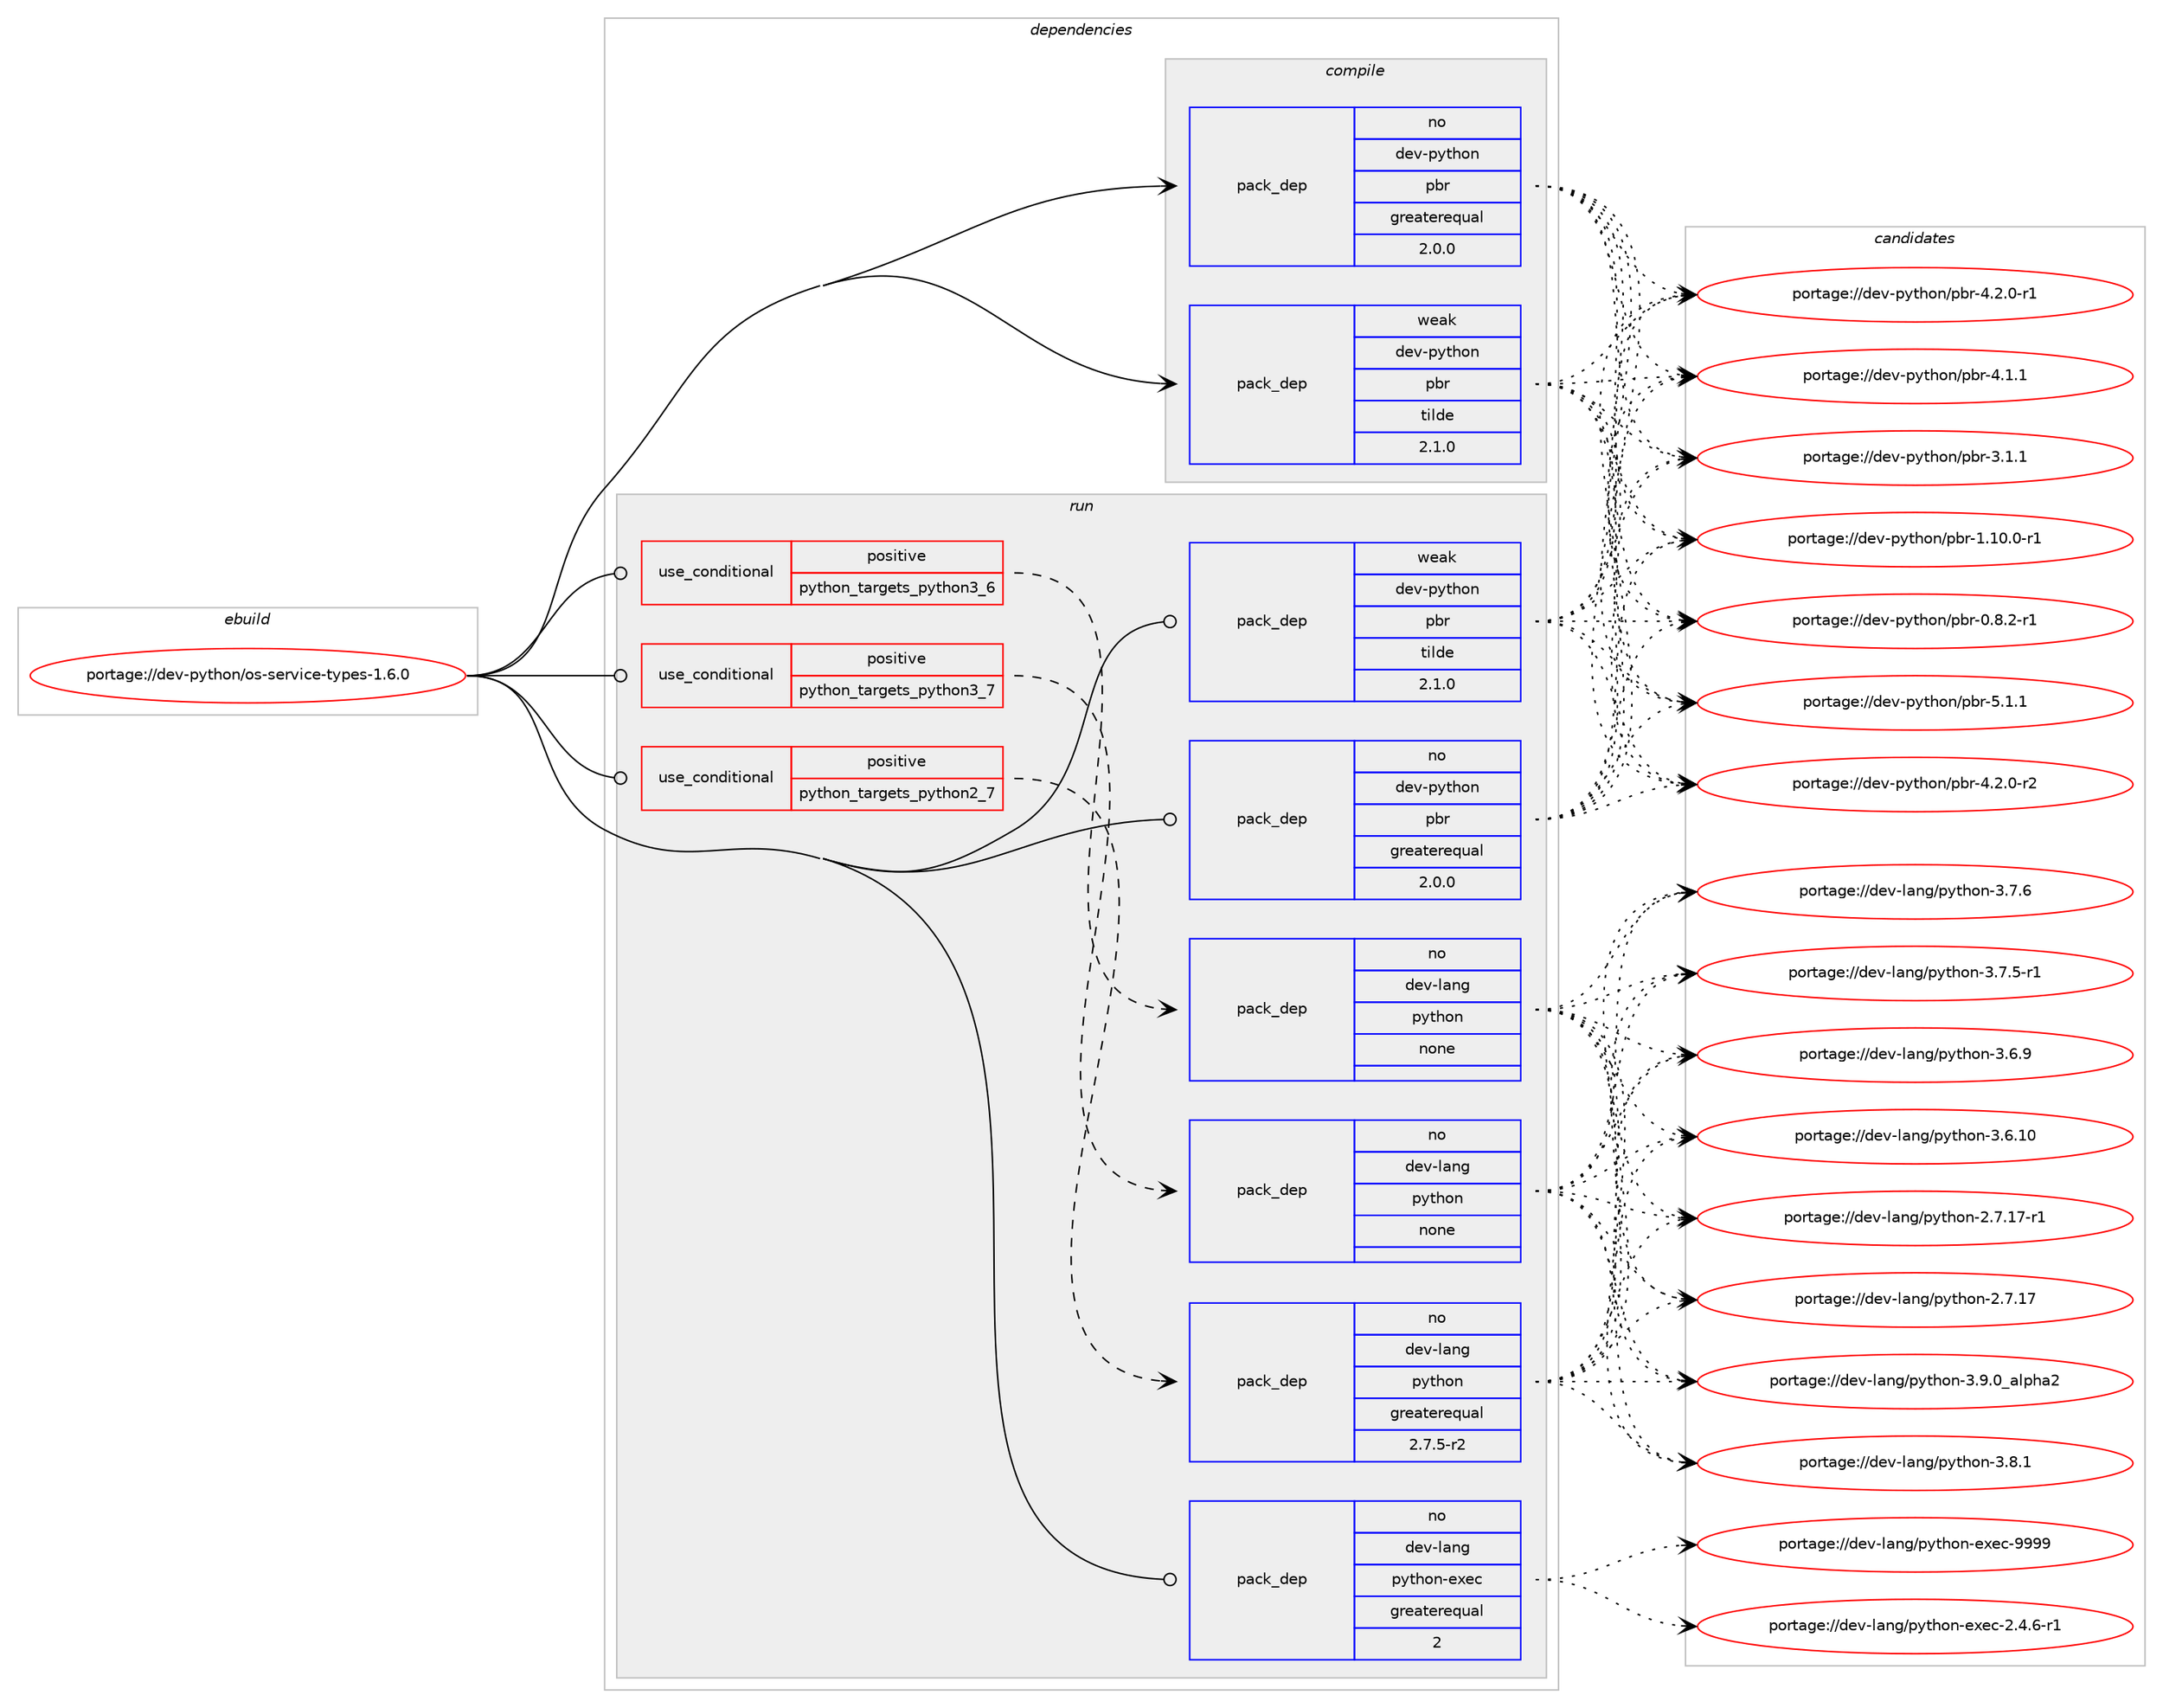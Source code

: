 digraph prolog {

# *************
# Graph options
# *************

newrank=true;
concentrate=true;
compound=true;
graph [rankdir=LR,fontname=Helvetica,fontsize=10,ranksep=1.5];#, ranksep=2.5, nodesep=0.2];
edge  [arrowhead=vee];
node  [fontname=Helvetica,fontsize=10];

# **********
# The ebuild
# **********

subgraph cluster_leftcol {
color=gray;
label=<<i>ebuild</i>>;
id [label="portage://dev-python/os-service-types-1.6.0", color=red, width=4, href="../dev-python/os-service-types-1.6.0.svg"];
}

# ****************
# The dependencies
# ****************

subgraph cluster_midcol {
color=gray;
label=<<i>dependencies</i>>;
subgraph cluster_compile {
fillcolor="#eeeeee";
style=filled;
label=<<i>compile</i>>;
subgraph pack329709 {
dependency446490 [label=<<TABLE BORDER="0" CELLBORDER="1" CELLSPACING="0" CELLPADDING="4" WIDTH="220"><TR><TD ROWSPAN="6" CELLPADDING="30">pack_dep</TD></TR><TR><TD WIDTH="110">no</TD></TR><TR><TD>dev-python</TD></TR><TR><TD>pbr</TD></TR><TR><TD>greaterequal</TD></TR><TR><TD>2.0.0</TD></TR></TABLE>>, shape=none, color=blue];
}
id:e -> dependency446490:w [weight=20,style="solid",arrowhead="vee"];
subgraph pack329710 {
dependency446491 [label=<<TABLE BORDER="0" CELLBORDER="1" CELLSPACING="0" CELLPADDING="4" WIDTH="220"><TR><TD ROWSPAN="6" CELLPADDING="30">pack_dep</TD></TR><TR><TD WIDTH="110">weak</TD></TR><TR><TD>dev-python</TD></TR><TR><TD>pbr</TD></TR><TR><TD>tilde</TD></TR><TR><TD>2.1.0</TD></TR></TABLE>>, shape=none, color=blue];
}
id:e -> dependency446491:w [weight=20,style="solid",arrowhead="vee"];
}
subgraph cluster_compileandrun {
fillcolor="#eeeeee";
style=filled;
label=<<i>compile and run</i>>;
}
subgraph cluster_run {
fillcolor="#eeeeee";
style=filled;
label=<<i>run</i>>;
subgraph cond111806 {
dependency446492 [label=<<TABLE BORDER="0" CELLBORDER="1" CELLSPACING="0" CELLPADDING="4"><TR><TD ROWSPAN="3" CELLPADDING="10">use_conditional</TD></TR><TR><TD>positive</TD></TR><TR><TD>python_targets_python2_7</TD></TR></TABLE>>, shape=none, color=red];
subgraph pack329711 {
dependency446493 [label=<<TABLE BORDER="0" CELLBORDER="1" CELLSPACING="0" CELLPADDING="4" WIDTH="220"><TR><TD ROWSPAN="6" CELLPADDING="30">pack_dep</TD></TR><TR><TD WIDTH="110">no</TD></TR><TR><TD>dev-lang</TD></TR><TR><TD>python</TD></TR><TR><TD>greaterequal</TD></TR><TR><TD>2.7.5-r2</TD></TR></TABLE>>, shape=none, color=blue];
}
dependency446492:e -> dependency446493:w [weight=20,style="dashed",arrowhead="vee"];
}
id:e -> dependency446492:w [weight=20,style="solid",arrowhead="odot"];
subgraph cond111807 {
dependency446494 [label=<<TABLE BORDER="0" CELLBORDER="1" CELLSPACING="0" CELLPADDING="4"><TR><TD ROWSPAN="3" CELLPADDING="10">use_conditional</TD></TR><TR><TD>positive</TD></TR><TR><TD>python_targets_python3_6</TD></TR></TABLE>>, shape=none, color=red];
subgraph pack329712 {
dependency446495 [label=<<TABLE BORDER="0" CELLBORDER="1" CELLSPACING="0" CELLPADDING="4" WIDTH="220"><TR><TD ROWSPAN="6" CELLPADDING="30">pack_dep</TD></TR><TR><TD WIDTH="110">no</TD></TR><TR><TD>dev-lang</TD></TR><TR><TD>python</TD></TR><TR><TD>none</TD></TR><TR><TD></TD></TR></TABLE>>, shape=none, color=blue];
}
dependency446494:e -> dependency446495:w [weight=20,style="dashed",arrowhead="vee"];
}
id:e -> dependency446494:w [weight=20,style="solid",arrowhead="odot"];
subgraph cond111808 {
dependency446496 [label=<<TABLE BORDER="0" CELLBORDER="1" CELLSPACING="0" CELLPADDING="4"><TR><TD ROWSPAN="3" CELLPADDING="10">use_conditional</TD></TR><TR><TD>positive</TD></TR><TR><TD>python_targets_python3_7</TD></TR></TABLE>>, shape=none, color=red];
subgraph pack329713 {
dependency446497 [label=<<TABLE BORDER="0" CELLBORDER="1" CELLSPACING="0" CELLPADDING="4" WIDTH="220"><TR><TD ROWSPAN="6" CELLPADDING="30">pack_dep</TD></TR><TR><TD WIDTH="110">no</TD></TR><TR><TD>dev-lang</TD></TR><TR><TD>python</TD></TR><TR><TD>none</TD></TR><TR><TD></TD></TR></TABLE>>, shape=none, color=blue];
}
dependency446496:e -> dependency446497:w [weight=20,style="dashed",arrowhead="vee"];
}
id:e -> dependency446496:w [weight=20,style="solid",arrowhead="odot"];
subgraph pack329714 {
dependency446498 [label=<<TABLE BORDER="0" CELLBORDER="1" CELLSPACING="0" CELLPADDING="4" WIDTH="220"><TR><TD ROWSPAN="6" CELLPADDING="30">pack_dep</TD></TR><TR><TD WIDTH="110">no</TD></TR><TR><TD>dev-lang</TD></TR><TR><TD>python-exec</TD></TR><TR><TD>greaterequal</TD></TR><TR><TD>2</TD></TR></TABLE>>, shape=none, color=blue];
}
id:e -> dependency446498:w [weight=20,style="solid",arrowhead="odot"];
subgraph pack329715 {
dependency446499 [label=<<TABLE BORDER="0" CELLBORDER="1" CELLSPACING="0" CELLPADDING="4" WIDTH="220"><TR><TD ROWSPAN="6" CELLPADDING="30">pack_dep</TD></TR><TR><TD WIDTH="110">no</TD></TR><TR><TD>dev-python</TD></TR><TR><TD>pbr</TD></TR><TR><TD>greaterequal</TD></TR><TR><TD>2.0.0</TD></TR></TABLE>>, shape=none, color=blue];
}
id:e -> dependency446499:w [weight=20,style="solid",arrowhead="odot"];
subgraph pack329716 {
dependency446500 [label=<<TABLE BORDER="0" CELLBORDER="1" CELLSPACING="0" CELLPADDING="4" WIDTH="220"><TR><TD ROWSPAN="6" CELLPADDING="30">pack_dep</TD></TR><TR><TD WIDTH="110">weak</TD></TR><TR><TD>dev-python</TD></TR><TR><TD>pbr</TD></TR><TR><TD>tilde</TD></TR><TR><TD>2.1.0</TD></TR></TABLE>>, shape=none, color=blue];
}
id:e -> dependency446500:w [weight=20,style="solid",arrowhead="odot"];
}
}

# **************
# The candidates
# **************

subgraph cluster_choices {
rank=same;
color=gray;
label=<<i>candidates</i>>;

subgraph choice329709 {
color=black;
nodesep=1;
choice100101118451121211161041111104711298114455346494649 [label="portage://dev-python/pbr-5.1.1", color=red, width=4,href="../dev-python/pbr-5.1.1.svg"];
choice1001011184511212111610411111047112981144552465046484511450 [label="portage://dev-python/pbr-4.2.0-r2", color=red, width=4,href="../dev-python/pbr-4.2.0-r2.svg"];
choice1001011184511212111610411111047112981144552465046484511449 [label="portage://dev-python/pbr-4.2.0-r1", color=red, width=4,href="../dev-python/pbr-4.2.0-r1.svg"];
choice100101118451121211161041111104711298114455246494649 [label="portage://dev-python/pbr-4.1.1", color=red, width=4,href="../dev-python/pbr-4.1.1.svg"];
choice100101118451121211161041111104711298114455146494649 [label="portage://dev-python/pbr-3.1.1", color=red, width=4,href="../dev-python/pbr-3.1.1.svg"];
choice100101118451121211161041111104711298114454946494846484511449 [label="portage://dev-python/pbr-1.10.0-r1", color=red, width=4,href="../dev-python/pbr-1.10.0-r1.svg"];
choice1001011184511212111610411111047112981144548465646504511449 [label="portage://dev-python/pbr-0.8.2-r1", color=red, width=4,href="../dev-python/pbr-0.8.2-r1.svg"];
dependency446490:e -> choice100101118451121211161041111104711298114455346494649:w [style=dotted,weight="100"];
dependency446490:e -> choice1001011184511212111610411111047112981144552465046484511450:w [style=dotted,weight="100"];
dependency446490:e -> choice1001011184511212111610411111047112981144552465046484511449:w [style=dotted,weight="100"];
dependency446490:e -> choice100101118451121211161041111104711298114455246494649:w [style=dotted,weight="100"];
dependency446490:e -> choice100101118451121211161041111104711298114455146494649:w [style=dotted,weight="100"];
dependency446490:e -> choice100101118451121211161041111104711298114454946494846484511449:w [style=dotted,weight="100"];
dependency446490:e -> choice1001011184511212111610411111047112981144548465646504511449:w [style=dotted,weight="100"];
}
subgraph choice329710 {
color=black;
nodesep=1;
choice100101118451121211161041111104711298114455346494649 [label="portage://dev-python/pbr-5.1.1", color=red, width=4,href="../dev-python/pbr-5.1.1.svg"];
choice1001011184511212111610411111047112981144552465046484511450 [label="portage://dev-python/pbr-4.2.0-r2", color=red, width=4,href="../dev-python/pbr-4.2.0-r2.svg"];
choice1001011184511212111610411111047112981144552465046484511449 [label="portage://dev-python/pbr-4.2.0-r1", color=red, width=4,href="../dev-python/pbr-4.2.0-r1.svg"];
choice100101118451121211161041111104711298114455246494649 [label="portage://dev-python/pbr-4.1.1", color=red, width=4,href="../dev-python/pbr-4.1.1.svg"];
choice100101118451121211161041111104711298114455146494649 [label="portage://dev-python/pbr-3.1.1", color=red, width=4,href="../dev-python/pbr-3.1.1.svg"];
choice100101118451121211161041111104711298114454946494846484511449 [label="portage://dev-python/pbr-1.10.0-r1", color=red, width=4,href="../dev-python/pbr-1.10.0-r1.svg"];
choice1001011184511212111610411111047112981144548465646504511449 [label="portage://dev-python/pbr-0.8.2-r1", color=red, width=4,href="../dev-python/pbr-0.8.2-r1.svg"];
dependency446491:e -> choice100101118451121211161041111104711298114455346494649:w [style=dotted,weight="100"];
dependency446491:e -> choice1001011184511212111610411111047112981144552465046484511450:w [style=dotted,weight="100"];
dependency446491:e -> choice1001011184511212111610411111047112981144552465046484511449:w [style=dotted,weight="100"];
dependency446491:e -> choice100101118451121211161041111104711298114455246494649:w [style=dotted,weight="100"];
dependency446491:e -> choice100101118451121211161041111104711298114455146494649:w [style=dotted,weight="100"];
dependency446491:e -> choice100101118451121211161041111104711298114454946494846484511449:w [style=dotted,weight="100"];
dependency446491:e -> choice1001011184511212111610411111047112981144548465646504511449:w [style=dotted,weight="100"];
}
subgraph choice329711 {
color=black;
nodesep=1;
choice10010111845108971101034711212111610411111045514657464895971081121049750 [label="portage://dev-lang/python-3.9.0_alpha2", color=red, width=4,href="../dev-lang/python-3.9.0_alpha2.svg"];
choice100101118451089711010347112121116104111110455146564649 [label="portage://dev-lang/python-3.8.1", color=red, width=4,href="../dev-lang/python-3.8.1.svg"];
choice100101118451089711010347112121116104111110455146554654 [label="portage://dev-lang/python-3.7.6", color=red, width=4,href="../dev-lang/python-3.7.6.svg"];
choice1001011184510897110103471121211161041111104551465546534511449 [label="portage://dev-lang/python-3.7.5-r1", color=red, width=4,href="../dev-lang/python-3.7.5-r1.svg"];
choice100101118451089711010347112121116104111110455146544657 [label="portage://dev-lang/python-3.6.9", color=red, width=4,href="../dev-lang/python-3.6.9.svg"];
choice10010111845108971101034711212111610411111045514654464948 [label="portage://dev-lang/python-3.6.10", color=red, width=4,href="../dev-lang/python-3.6.10.svg"];
choice100101118451089711010347112121116104111110455046554649554511449 [label="portage://dev-lang/python-2.7.17-r1", color=red, width=4,href="../dev-lang/python-2.7.17-r1.svg"];
choice10010111845108971101034711212111610411111045504655464955 [label="portage://dev-lang/python-2.7.17", color=red, width=4,href="../dev-lang/python-2.7.17.svg"];
dependency446493:e -> choice10010111845108971101034711212111610411111045514657464895971081121049750:w [style=dotted,weight="100"];
dependency446493:e -> choice100101118451089711010347112121116104111110455146564649:w [style=dotted,weight="100"];
dependency446493:e -> choice100101118451089711010347112121116104111110455146554654:w [style=dotted,weight="100"];
dependency446493:e -> choice1001011184510897110103471121211161041111104551465546534511449:w [style=dotted,weight="100"];
dependency446493:e -> choice100101118451089711010347112121116104111110455146544657:w [style=dotted,weight="100"];
dependency446493:e -> choice10010111845108971101034711212111610411111045514654464948:w [style=dotted,weight="100"];
dependency446493:e -> choice100101118451089711010347112121116104111110455046554649554511449:w [style=dotted,weight="100"];
dependency446493:e -> choice10010111845108971101034711212111610411111045504655464955:w [style=dotted,weight="100"];
}
subgraph choice329712 {
color=black;
nodesep=1;
choice10010111845108971101034711212111610411111045514657464895971081121049750 [label="portage://dev-lang/python-3.9.0_alpha2", color=red, width=4,href="../dev-lang/python-3.9.0_alpha2.svg"];
choice100101118451089711010347112121116104111110455146564649 [label="portage://dev-lang/python-3.8.1", color=red, width=4,href="../dev-lang/python-3.8.1.svg"];
choice100101118451089711010347112121116104111110455146554654 [label="portage://dev-lang/python-3.7.6", color=red, width=4,href="../dev-lang/python-3.7.6.svg"];
choice1001011184510897110103471121211161041111104551465546534511449 [label="portage://dev-lang/python-3.7.5-r1", color=red, width=4,href="../dev-lang/python-3.7.5-r1.svg"];
choice100101118451089711010347112121116104111110455146544657 [label="portage://dev-lang/python-3.6.9", color=red, width=4,href="../dev-lang/python-3.6.9.svg"];
choice10010111845108971101034711212111610411111045514654464948 [label="portage://dev-lang/python-3.6.10", color=red, width=4,href="../dev-lang/python-3.6.10.svg"];
choice100101118451089711010347112121116104111110455046554649554511449 [label="portage://dev-lang/python-2.7.17-r1", color=red, width=4,href="../dev-lang/python-2.7.17-r1.svg"];
choice10010111845108971101034711212111610411111045504655464955 [label="portage://dev-lang/python-2.7.17", color=red, width=4,href="../dev-lang/python-2.7.17.svg"];
dependency446495:e -> choice10010111845108971101034711212111610411111045514657464895971081121049750:w [style=dotted,weight="100"];
dependency446495:e -> choice100101118451089711010347112121116104111110455146564649:w [style=dotted,weight="100"];
dependency446495:e -> choice100101118451089711010347112121116104111110455146554654:w [style=dotted,weight="100"];
dependency446495:e -> choice1001011184510897110103471121211161041111104551465546534511449:w [style=dotted,weight="100"];
dependency446495:e -> choice100101118451089711010347112121116104111110455146544657:w [style=dotted,weight="100"];
dependency446495:e -> choice10010111845108971101034711212111610411111045514654464948:w [style=dotted,weight="100"];
dependency446495:e -> choice100101118451089711010347112121116104111110455046554649554511449:w [style=dotted,weight="100"];
dependency446495:e -> choice10010111845108971101034711212111610411111045504655464955:w [style=dotted,weight="100"];
}
subgraph choice329713 {
color=black;
nodesep=1;
choice10010111845108971101034711212111610411111045514657464895971081121049750 [label="portage://dev-lang/python-3.9.0_alpha2", color=red, width=4,href="../dev-lang/python-3.9.0_alpha2.svg"];
choice100101118451089711010347112121116104111110455146564649 [label="portage://dev-lang/python-3.8.1", color=red, width=4,href="../dev-lang/python-3.8.1.svg"];
choice100101118451089711010347112121116104111110455146554654 [label="portage://dev-lang/python-3.7.6", color=red, width=4,href="../dev-lang/python-3.7.6.svg"];
choice1001011184510897110103471121211161041111104551465546534511449 [label="portage://dev-lang/python-3.7.5-r1", color=red, width=4,href="../dev-lang/python-3.7.5-r1.svg"];
choice100101118451089711010347112121116104111110455146544657 [label="portage://dev-lang/python-3.6.9", color=red, width=4,href="../dev-lang/python-3.6.9.svg"];
choice10010111845108971101034711212111610411111045514654464948 [label="portage://dev-lang/python-3.6.10", color=red, width=4,href="../dev-lang/python-3.6.10.svg"];
choice100101118451089711010347112121116104111110455046554649554511449 [label="portage://dev-lang/python-2.7.17-r1", color=red, width=4,href="../dev-lang/python-2.7.17-r1.svg"];
choice10010111845108971101034711212111610411111045504655464955 [label="portage://dev-lang/python-2.7.17", color=red, width=4,href="../dev-lang/python-2.7.17.svg"];
dependency446497:e -> choice10010111845108971101034711212111610411111045514657464895971081121049750:w [style=dotted,weight="100"];
dependency446497:e -> choice100101118451089711010347112121116104111110455146564649:w [style=dotted,weight="100"];
dependency446497:e -> choice100101118451089711010347112121116104111110455146554654:w [style=dotted,weight="100"];
dependency446497:e -> choice1001011184510897110103471121211161041111104551465546534511449:w [style=dotted,weight="100"];
dependency446497:e -> choice100101118451089711010347112121116104111110455146544657:w [style=dotted,weight="100"];
dependency446497:e -> choice10010111845108971101034711212111610411111045514654464948:w [style=dotted,weight="100"];
dependency446497:e -> choice100101118451089711010347112121116104111110455046554649554511449:w [style=dotted,weight="100"];
dependency446497:e -> choice10010111845108971101034711212111610411111045504655464955:w [style=dotted,weight="100"];
}
subgraph choice329714 {
color=black;
nodesep=1;
choice10010111845108971101034711212111610411111045101120101994557575757 [label="portage://dev-lang/python-exec-9999", color=red, width=4,href="../dev-lang/python-exec-9999.svg"];
choice10010111845108971101034711212111610411111045101120101994550465246544511449 [label="portage://dev-lang/python-exec-2.4.6-r1", color=red, width=4,href="../dev-lang/python-exec-2.4.6-r1.svg"];
dependency446498:e -> choice10010111845108971101034711212111610411111045101120101994557575757:w [style=dotted,weight="100"];
dependency446498:e -> choice10010111845108971101034711212111610411111045101120101994550465246544511449:w [style=dotted,weight="100"];
}
subgraph choice329715 {
color=black;
nodesep=1;
choice100101118451121211161041111104711298114455346494649 [label="portage://dev-python/pbr-5.1.1", color=red, width=4,href="../dev-python/pbr-5.1.1.svg"];
choice1001011184511212111610411111047112981144552465046484511450 [label="portage://dev-python/pbr-4.2.0-r2", color=red, width=4,href="../dev-python/pbr-4.2.0-r2.svg"];
choice1001011184511212111610411111047112981144552465046484511449 [label="portage://dev-python/pbr-4.2.0-r1", color=red, width=4,href="../dev-python/pbr-4.2.0-r1.svg"];
choice100101118451121211161041111104711298114455246494649 [label="portage://dev-python/pbr-4.1.1", color=red, width=4,href="../dev-python/pbr-4.1.1.svg"];
choice100101118451121211161041111104711298114455146494649 [label="portage://dev-python/pbr-3.1.1", color=red, width=4,href="../dev-python/pbr-3.1.1.svg"];
choice100101118451121211161041111104711298114454946494846484511449 [label="portage://dev-python/pbr-1.10.0-r1", color=red, width=4,href="../dev-python/pbr-1.10.0-r1.svg"];
choice1001011184511212111610411111047112981144548465646504511449 [label="portage://dev-python/pbr-0.8.2-r1", color=red, width=4,href="../dev-python/pbr-0.8.2-r1.svg"];
dependency446499:e -> choice100101118451121211161041111104711298114455346494649:w [style=dotted,weight="100"];
dependency446499:e -> choice1001011184511212111610411111047112981144552465046484511450:w [style=dotted,weight="100"];
dependency446499:e -> choice1001011184511212111610411111047112981144552465046484511449:w [style=dotted,weight="100"];
dependency446499:e -> choice100101118451121211161041111104711298114455246494649:w [style=dotted,weight="100"];
dependency446499:e -> choice100101118451121211161041111104711298114455146494649:w [style=dotted,weight="100"];
dependency446499:e -> choice100101118451121211161041111104711298114454946494846484511449:w [style=dotted,weight="100"];
dependency446499:e -> choice1001011184511212111610411111047112981144548465646504511449:w [style=dotted,weight="100"];
}
subgraph choice329716 {
color=black;
nodesep=1;
choice100101118451121211161041111104711298114455346494649 [label="portage://dev-python/pbr-5.1.1", color=red, width=4,href="../dev-python/pbr-5.1.1.svg"];
choice1001011184511212111610411111047112981144552465046484511450 [label="portage://dev-python/pbr-4.2.0-r2", color=red, width=4,href="../dev-python/pbr-4.2.0-r2.svg"];
choice1001011184511212111610411111047112981144552465046484511449 [label="portage://dev-python/pbr-4.2.0-r1", color=red, width=4,href="../dev-python/pbr-4.2.0-r1.svg"];
choice100101118451121211161041111104711298114455246494649 [label="portage://dev-python/pbr-4.1.1", color=red, width=4,href="../dev-python/pbr-4.1.1.svg"];
choice100101118451121211161041111104711298114455146494649 [label="portage://dev-python/pbr-3.1.1", color=red, width=4,href="../dev-python/pbr-3.1.1.svg"];
choice100101118451121211161041111104711298114454946494846484511449 [label="portage://dev-python/pbr-1.10.0-r1", color=red, width=4,href="../dev-python/pbr-1.10.0-r1.svg"];
choice1001011184511212111610411111047112981144548465646504511449 [label="portage://dev-python/pbr-0.8.2-r1", color=red, width=4,href="../dev-python/pbr-0.8.2-r1.svg"];
dependency446500:e -> choice100101118451121211161041111104711298114455346494649:w [style=dotted,weight="100"];
dependency446500:e -> choice1001011184511212111610411111047112981144552465046484511450:w [style=dotted,weight="100"];
dependency446500:e -> choice1001011184511212111610411111047112981144552465046484511449:w [style=dotted,weight="100"];
dependency446500:e -> choice100101118451121211161041111104711298114455246494649:w [style=dotted,weight="100"];
dependency446500:e -> choice100101118451121211161041111104711298114455146494649:w [style=dotted,weight="100"];
dependency446500:e -> choice100101118451121211161041111104711298114454946494846484511449:w [style=dotted,weight="100"];
dependency446500:e -> choice1001011184511212111610411111047112981144548465646504511449:w [style=dotted,weight="100"];
}
}

}
